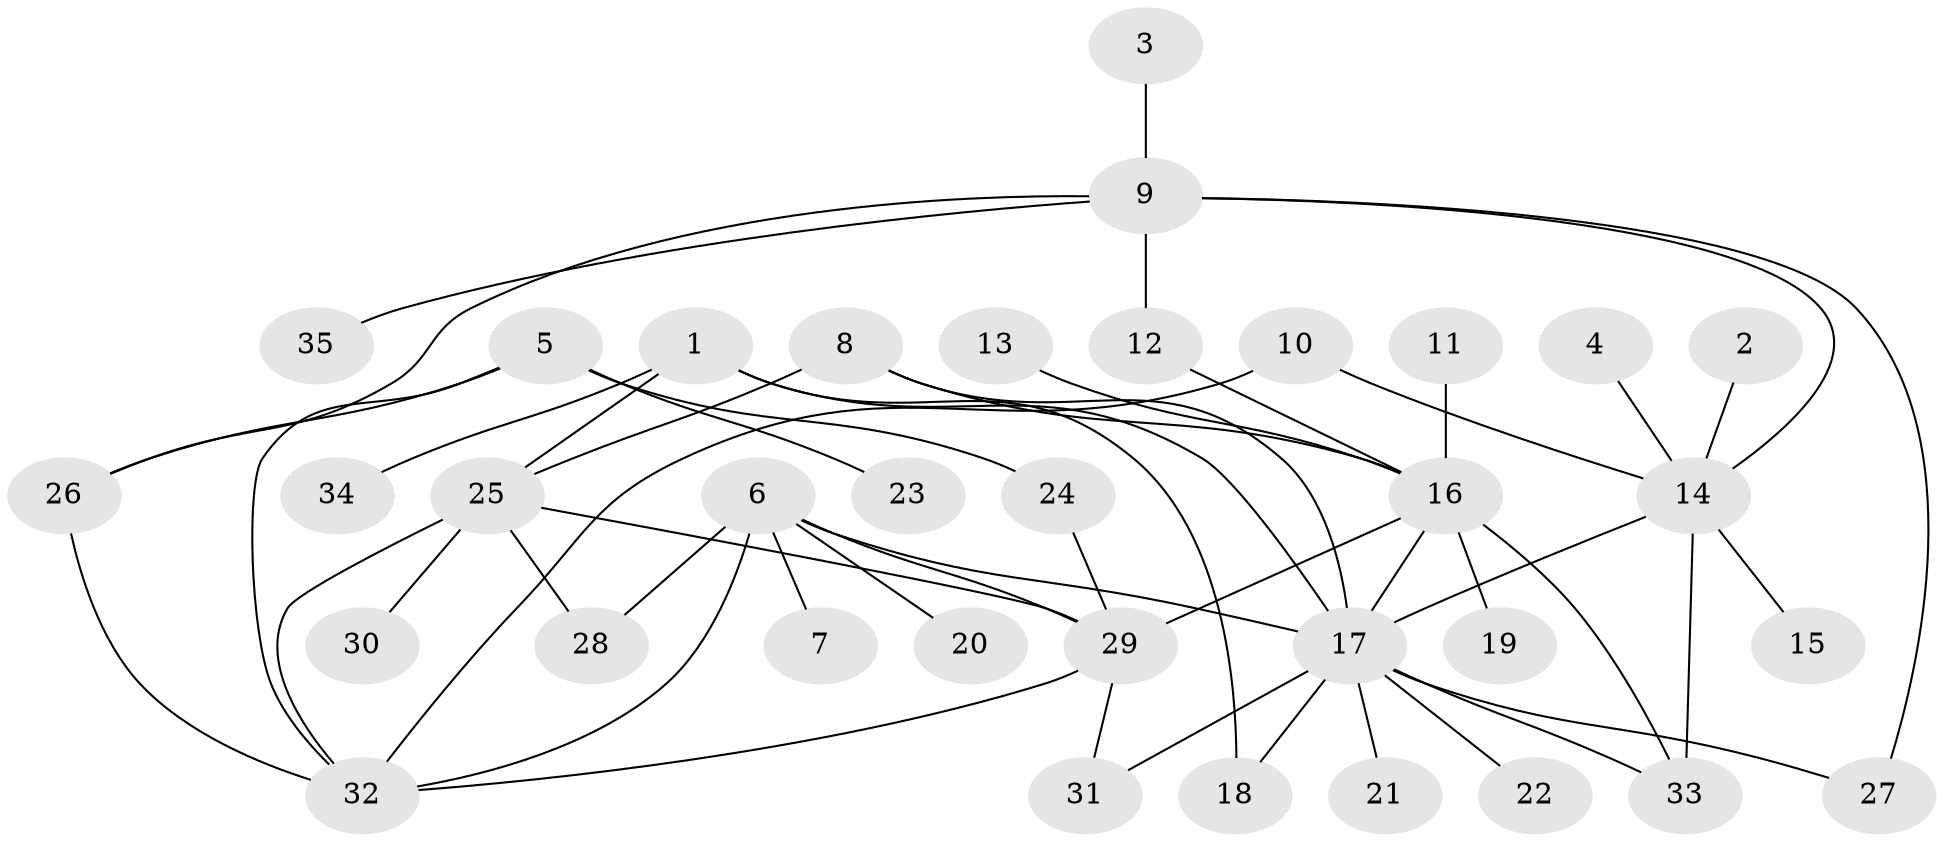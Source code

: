 // original degree distribution, {15: 0.014492753623188406, 4: 0.057971014492753624, 12: 0.014492753623188406, 2: 0.2753623188405797, 9: 0.028985507246376812, 1: 0.42028985507246375, 7: 0.014492753623188406, 6: 0.028985507246376812, 5: 0.028985507246376812, 8: 0.014492753623188406, 3: 0.10144927536231885}
// Generated by graph-tools (version 1.1) at 2025/01/03/09/25 03:01:38]
// undirected, 35 vertices, 51 edges
graph export_dot {
graph [start="1"]
  node [color=gray90,style=filled];
  1;
  2;
  3;
  4;
  5;
  6;
  7;
  8;
  9;
  10;
  11;
  12;
  13;
  14;
  15;
  16;
  17;
  18;
  19;
  20;
  21;
  22;
  23;
  24;
  25;
  26;
  27;
  28;
  29;
  30;
  31;
  32;
  33;
  34;
  35;
  1 -- 17 [weight=1.0];
  1 -- 18 [weight=1.0];
  1 -- 25 [weight=1.0];
  1 -- 34 [weight=1.0];
  2 -- 14 [weight=1.0];
  3 -- 9 [weight=1.0];
  4 -- 14 [weight=1.0];
  5 -- 23 [weight=1.0];
  5 -- 24 [weight=1.0];
  5 -- 26 [weight=1.0];
  5 -- 32 [weight=1.0];
  6 -- 7 [weight=1.0];
  6 -- 17 [weight=2.0];
  6 -- 20 [weight=1.0];
  6 -- 28 [weight=1.0];
  6 -- 29 [weight=1.0];
  6 -- 32 [weight=2.0];
  8 -- 16 [weight=1.0];
  8 -- 17 [weight=1.0];
  8 -- 25 [weight=1.0];
  9 -- 12 [weight=1.0];
  9 -- 14 [weight=1.0];
  9 -- 26 [weight=1.0];
  9 -- 27 [weight=1.0];
  9 -- 35 [weight=1.0];
  10 -- 14 [weight=1.0];
  10 -- 32 [weight=1.0];
  11 -- 16 [weight=1.0];
  12 -- 16 [weight=1.0];
  13 -- 16 [weight=1.0];
  14 -- 15 [weight=1.0];
  14 -- 17 [weight=1.0];
  14 -- 33 [weight=1.0];
  16 -- 17 [weight=1.0];
  16 -- 19 [weight=1.0];
  16 -- 29 [weight=2.0];
  16 -- 33 [weight=1.0];
  17 -- 18 [weight=1.0];
  17 -- 21 [weight=1.0];
  17 -- 22 [weight=1.0];
  17 -- 27 [weight=1.0];
  17 -- 31 [weight=1.0];
  17 -- 33 [weight=1.0];
  24 -- 29 [weight=1.0];
  25 -- 28 [weight=2.0];
  25 -- 29 [weight=2.0];
  25 -- 30 [weight=2.0];
  25 -- 32 [weight=2.0];
  26 -- 32 [weight=1.0];
  29 -- 31 [weight=1.0];
  29 -- 32 [weight=1.0];
}

